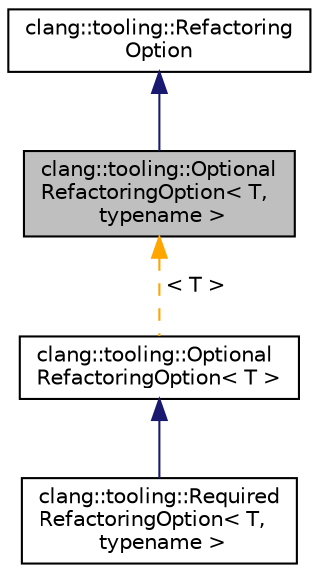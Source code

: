 digraph "clang::tooling::OptionalRefactoringOption&lt; T, typename &gt;"
{
 // LATEX_PDF_SIZE
  bgcolor="transparent";
  edge [fontname="Helvetica",fontsize="10",labelfontname="Helvetica",labelfontsize="10"];
  node [fontname="Helvetica",fontsize="10",shape=record];
  Node1 [label="clang::tooling::Optional\lRefactoringOption\< T,\l typename \>",height=0.2,width=0.4,color="black", fillcolor="grey75", style="filled", fontcolor="black",tooltip="A refactoring option that stores a value of type T."];
  Node2 -> Node1 [dir="back",color="midnightblue",fontsize="10",style="solid",fontname="Helvetica"];
  Node2 [label="clang::tooling::Refactoring\lOption",height=0.2,width=0.4,color="black",URL="$classclang_1_1tooling_1_1RefactoringOption.html",tooltip="A refactoring option is an interface that describes a value that has an impact on the outcome of a re..."];
  Node1 -> Node3 [dir="back",color="orange",fontsize="10",style="dashed",label=" \< T \>" ,fontname="Helvetica"];
  Node3 [label="clang::tooling::Optional\lRefactoringOption\< T \>",height=0.2,width=0.4,color="black",URL="$classclang_1_1tooling_1_1OptionalRefactoringOption.html",tooltip=" "];
  Node3 -> Node4 [dir="back",color="midnightblue",fontsize="10",style="solid",fontname="Helvetica"];
  Node4 [label="clang::tooling::Required\lRefactoringOption\< T,\l typename \>",height=0.2,width=0.4,color="black",URL="$classclang_1_1tooling_1_1RequiredRefactoringOption.html",tooltip="A required refactoring option that stores a value of type T."];
}
